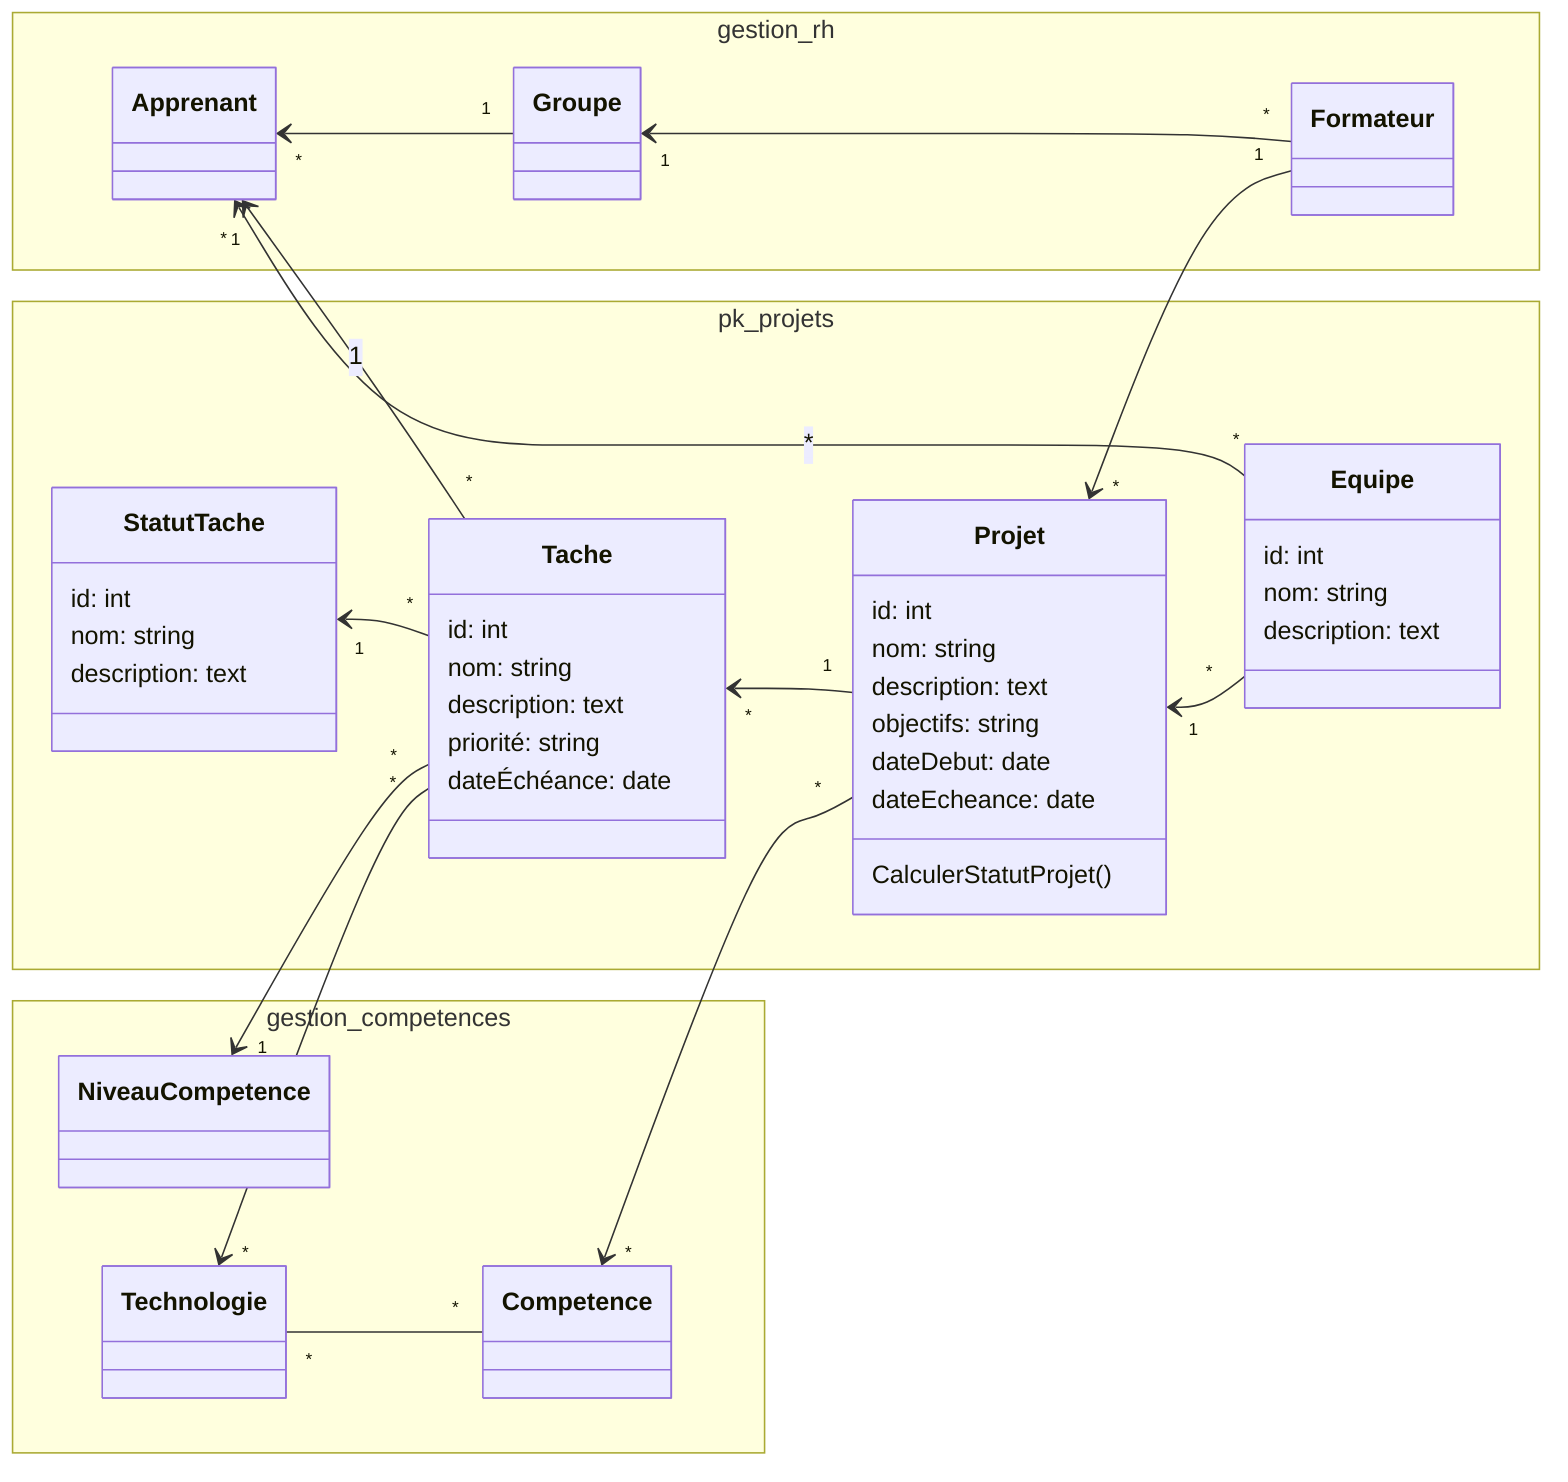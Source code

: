 classDiagram

direction RL

namespace gestion_rh{
class Apprenant
class Formateur 
class  Groupe 
}
Groupe "1" --> "*" Apprenant
Formateur "*" --> "1" Groupe


namespace gestion_competences {
class NiveauCompetence
class Competence
class Technologie 
}
Competence "*" -- "*" Technologie



namespace pk_projets {


  class Projet {
    id: int
    nom: string
    description: text
    objectifs: string
    dateDebut: date
    dateEcheance: date
    CalculerStatutProjet()
  }

  class Tache {
    id: int
    nom: string
    description: text
    priorité: string
    dateÉchéance: date
  }

 
  class StatutTache{
    id: int
    nom: string
    description: text
  }

  class Equipe {
    id: int
    nom: string
    description: text
  }
}


Formateur "1" --> "*" Projet 
Projet "1" --> "*" Tache
Projet "*" --> "*" Competence  
Tache "*" --> "1" Apprenant : 1
Tache "*" --> "1" NiveauCompetence
Tache "*" --> "*" Technologie
Tache "*" --> "1" StatutTache 
Equipe "*" --> "1" Projet
Equipe   "*" --> "*"  Apprenant  : *
